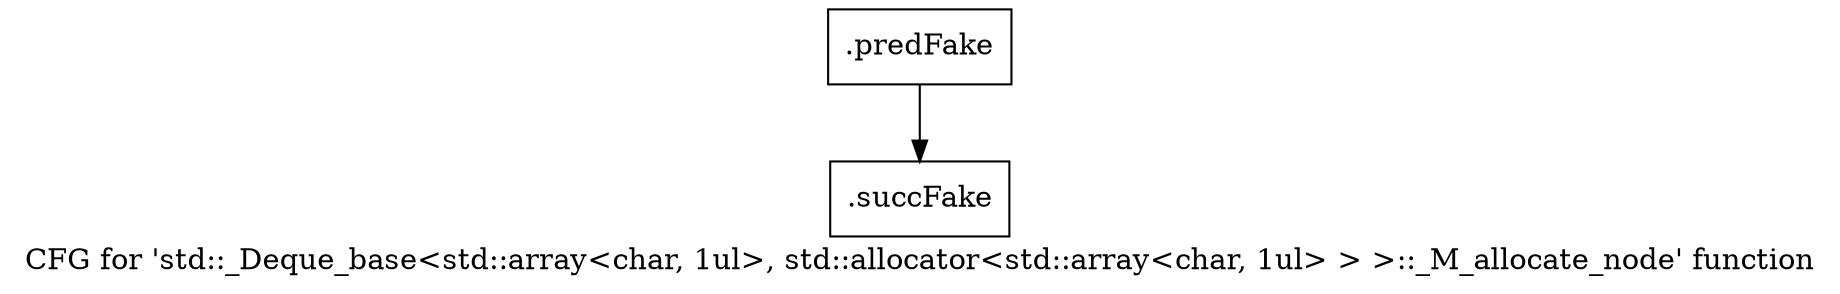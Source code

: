 digraph "CFG for 'std::_Deque_base\<std::array\<char, 1ul\>, std::allocator\<std::array\<char, 1ul\> \> \>::_M_allocate_node' function" {
	label="CFG for 'std::_Deque_base\<std::array\<char, 1ul\>, std::allocator\<std::array\<char, 1ul\> \> \>::_M_allocate_node' function";

	Node0x520c5b0 [shape=record,filename="",linenumber="",label="{.predFake}"];
	Node0x520c5b0 -> Node0x52cf1b0[ callList="" memoryops="" filename="/home/akhilkushe/Xilinx/Vitis_HLS/2021.2/tps/lnx64/gcc-6.2.0/lib/gcc/x86_64-pc-linux-gnu/6.2.0/../../../../include/c++/6.2.0/bits/stl_deque.h" execusionnum="1"];
	Node0x52cf1b0 [shape=record,filename="/home/akhilkushe/Xilinx/Vitis_HLS/2021.2/tps/lnx64/gcc-6.2.0/lib/gcc/x86_64-pc-linux-gnu/6.2.0/../../../../include/c++/6.2.0/bits/stl_deque.h",linenumber="600",label="{.succFake}"];
}
